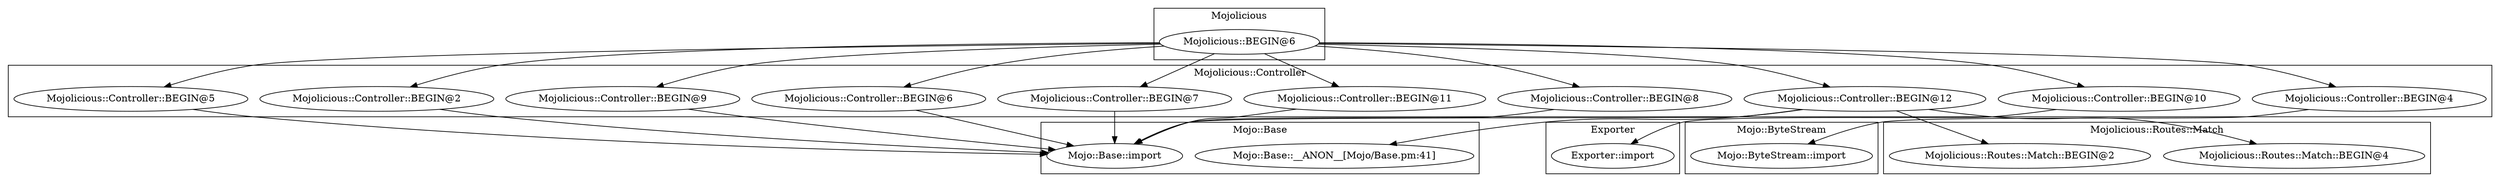 digraph {
graph [overlap=false]
subgraph cluster_Mojo_ByteStream {
	label="Mojo::ByteStream";
	"Mojo::ByteStream::import";
}
subgraph cluster_Exporter {
	label="Exporter";
	"Exporter::import";
}
subgraph cluster_Mojo_Base {
	label="Mojo::Base";
	"Mojo::Base::__ANON__[Mojo/Base.pm:41]";
	"Mojo::Base::import";
}
subgraph cluster_Mojolicious_Controller {
	label="Mojolicious::Controller";
	"Mojolicious::Controller::BEGIN@2";
	"Mojolicious::Controller::BEGIN@5";
	"Mojolicious::Controller::BEGIN@8";
	"Mojolicious::Controller::BEGIN@10";
	"Mojolicious::Controller::BEGIN@4";
	"Mojolicious::Controller::BEGIN@12";
	"Mojolicious::Controller::BEGIN@9";
	"Mojolicious::Controller::BEGIN@11";
	"Mojolicious::Controller::BEGIN@7";
	"Mojolicious::Controller::BEGIN@6";
}
subgraph cluster_Mojolicious_Routes_Match {
	label="Mojolicious::Routes::Match";
	"Mojolicious::Routes::Match::BEGIN@4";
	"Mojolicious::Routes::Match::BEGIN@2";
}
subgraph cluster_Mojolicious {
	label="Mojolicious";
	"Mojolicious::BEGIN@6";
}
"Mojolicious::Controller::BEGIN@10" -> "Exporter::import";
"Mojolicious::BEGIN@6" -> "Mojolicious::Controller::BEGIN@11";
"Mojolicious::BEGIN@6" -> "Mojolicious::Controller::BEGIN@9";
"Mojolicious::Controller::BEGIN@12" -> "Mojolicious::Routes::Match::BEGIN@2";
"Mojolicious::Controller::BEGIN@12" -> "Mojo::Base::__ANON__[Mojo/Base.pm:41]";
"Mojolicious::Controller::BEGIN@4" -> "Mojo::ByteStream::import";
"Mojolicious::BEGIN@6" -> "Mojolicious::Controller::BEGIN@7";
"Mojolicious::Controller::BEGIN@12" -> "Mojolicious::Routes::Match::BEGIN@4";
"Mojolicious::BEGIN@6" -> "Mojolicious::Controller::BEGIN@10";
"Mojolicious::BEGIN@6" -> "Mojolicious::Controller::BEGIN@5";
"Mojolicious::Controller::BEGIN@11" -> "Mojo::Base::import";
"Mojolicious::Controller::BEGIN@9" -> "Mojo::Base::import";
"Mojolicious::Controller::BEGIN@7" -> "Mojo::Base::import";
"Mojolicious::Controller::BEGIN@5" -> "Mojo::Base::import";
"Mojolicious::Controller::BEGIN@2" -> "Mojo::Base::import";
"Mojolicious::Controller::BEGIN@12" -> "Mojo::Base::import";
"Mojolicious::Controller::BEGIN@8" -> "Mojo::Base::import";
"Mojolicious::Controller::BEGIN@6" -> "Mojo::Base::import";
"Mojolicious::BEGIN@6" -> "Mojolicious::Controller::BEGIN@2";
"Mojolicious::BEGIN@6" -> "Mojolicious::Controller::BEGIN@12";
"Mojolicious::BEGIN@6" -> "Mojolicious::Controller::BEGIN@4";
"Mojolicious::BEGIN@6" -> "Mojolicious::Controller::BEGIN@8";
"Mojolicious::BEGIN@6" -> "Mojolicious::Controller::BEGIN@6";
}
